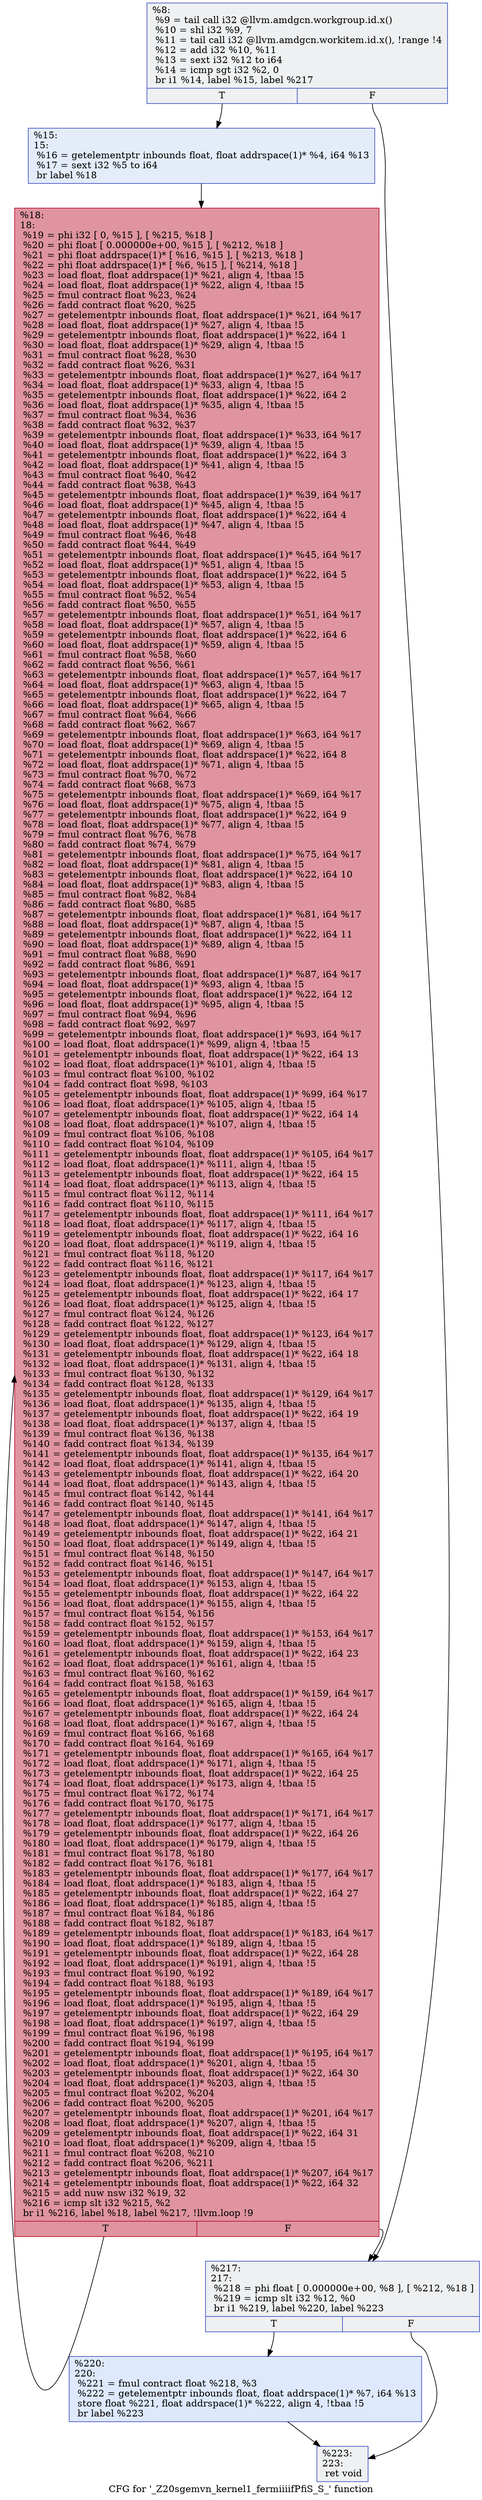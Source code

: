 digraph "CFG for '_Z20sgemvn_kernel1_fermiiiifPfiS_S_' function" {
	label="CFG for '_Z20sgemvn_kernel1_fermiiiifPfiS_S_' function";

	Node0x4a79d90 [shape=record,color="#3d50c3ff", style=filled, fillcolor="#d9dce170",label="{%8:\l  %9 = tail call i32 @llvm.amdgcn.workgroup.id.x()\l  %10 = shl i32 %9, 7\l  %11 = tail call i32 @llvm.amdgcn.workitem.id.x(), !range !4\l  %12 = add i32 %10, %11\l  %13 = sext i32 %12 to i64\l  %14 = icmp sgt i32 %2, 0\l  br i1 %14, label %15, label %217\l|{<s0>T|<s1>F}}"];
	Node0x4a79d90:s0 -> Node0x4a7b5e0;
	Node0x4a79d90:s1 -> Node0x4a7b670;
	Node0x4a7b5e0 [shape=record,color="#3d50c3ff", style=filled, fillcolor="#c1d4f470",label="{%15:\l15:                                               \l  %16 = getelementptr inbounds float, float addrspace(1)* %4, i64 %13\l  %17 = sext i32 %5 to i64\l  br label %18\l}"];
	Node0x4a7b5e0 -> Node0x4a7b960;
	Node0x4a7b960 [shape=record,color="#b70d28ff", style=filled, fillcolor="#b70d2870",label="{%18:\l18:                                               \l  %19 = phi i32 [ 0, %15 ], [ %215, %18 ]\l  %20 = phi float [ 0.000000e+00, %15 ], [ %212, %18 ]\l  %21 = phi float addrspace(1)* [ %16, %15 ], [ %213, %18 ]\l  %22 = phi float addrspace(1)* [ %6, %15 ], [ %214, %18 ]\l  %23 = load float, float addrspace(1)* %21, align 4, !tbaa !5\l  %24 = load float, float addrspace(1)* %22, align 4, !tbaa !5\l  %25 = fmul contract float %23, %24\l  %26 = fadd contract float %20, %25\l  %27 = getelementptr inbounds float, float addrspace(1)* %21, i64 %17\l  %28 = load float, float addrspace(1)* %27, align 4, !tbaa !5\l  %29 = getelementptr inbounds float, float addrspace(1)* %22, i64 1\l  %30 = load float, float addrspace(1)* %29, align 4, !tbaa !5\l  %31 = fmul contract float %28, %30\l  %32 = fadd contract float %26, %31\l  %33 = getelementptr inbounds float, float addrspace(1)* %27, i64 %17\l  %34 = load float, float addrspace(1)* %33, align 4, !tbaa !5\l  %35 = getelementptr inbounds float, float addrspace(1)* %22, i64 2\l  %36 = load float, float addrspace(1)* %35, align 4, !tbaa !5\l  %37 = fmul contract float %34, %36\l  %38 = fadd contract float %32, %37\l  %39 = getelementptr inbounds float, float addrspace(1)* %33, i64 %17\l  %40 = load float, float addrspace(1)* %39, align 4, !tbaa !5\l  %41 = getelementptr inbounds float, float addrspace(1)* %22, i64 3\l  %42 = load float, float addrspace(1)* %41, align 4, !tbaa !5\l  %43 = fmul contract float %40, %42\l  %44 = fadd contract float %38, %43\l  %45 = getelementptr inbounds float, float addrspace(1)* %39, i64 %17\l  %46 = load float, float addrspace(1)* %45, align 4, !tbaa !5\l  %47 = getelementptr inbounds float, float addrspace(1)* %22, i64 4\l  %48 = load float, float addrspace(1)* %47, align 4, !tbaa !5\l  %49 = fmul contract float %46, %48\l  %50 = fadd contract float %44, %49\l  %51 = getelementptr inbounds float, float addrspace(1)* %45, i64 %17\l  %52 = load float, float addrspace(1)* %51, align 4, !tbaa !5\l  %53 = getelementptr inbounds float, float addrspace(1)* %22, i64 5\l  %54 = load float, float addrspace(1)* %53, align 4, !tbaa !5\l  %55 = fmul contract float %52, %54\l  %56 = fadd contract float %50, %55\l  %57 = getelementptr inbounds float, float addrspace(1)* %51, i64 %17\l  %58 = load float, float addrspace(1)* %57, align 4, !tbaa !5\l  %59 = getelementptr inbounds float, float addrspace(1)* %22, i64 6\l  %60 = load float, float addrspace(1)* %59, align 4, !tbaa !5\l  %61 = fmul contract float %58, %60\l  %62 = fadd contract float %56, %61\l  %63 = getelementptr inbounds float, float addrspace(1)* %57, i64 %17\l  %64 = load float, float addrspace(1)* %63, align 4, !tbaa !5\l  %65 = getelementptr inbounds float, float addrspace(1)* %22, i64 7\l  %66 = load float, float addrspace(1)* %65, align 4, !tbaa !5\l  %67 = fmul contract float %64, %66\l  %68 = fadd contract float %62, %67\l  %69 = getelementptr inbounds float, float addrspace(1)* %63, i64 %17\l  %70 = load float, float addrspace(1)* %69, align 4, !tbaa !5\l  %71 = getelementptr inbounds float, float addrspace(1)* %22, i64 8\l  %72 = load float, float addrspace(1)* %71, align 4, !tbaa !5\l  %73 = fmul contract float %70, %72\l  %74 = fadd contract float %68, %73\l  %75 = getelementptr inbounds float, float addrspace(1)* %69, i64 %17\l  %76 = load float, float addrspace(1)* %75, align 4, !tbaa !5\l  %77 = getelementptr inbounds float, float addrspace(1)* %22, i64 9\l  %78 = load float, float addrspace(1)* %77, align 4, !tbaa !5\l  %79 = fmul contract float %76, %78\l  %80 = fadd contract float %74, %79\l  %81 = getelementptr inbounds float, float addrspace(1)* %75, i64 %17\l  %82 = load float, float addrspace(1)* %81, align 4, !tbaa !5\l  %83 = getelementptr inbounds float, float addrspace(1)* %22, i64 10\l  %84 = load float, float addrspace(1)* %83, align 4, !tbaa !5\l  %85 = fmul contract float %82, %84\l  %86 = fadd contract float %80, %85\l  %87 = getelementptr inbounds float, float addrspace(1)* %81, i64 %17\l  %88 = load float, float addrspace(1)* %87, align 4, !tbaa !5\l  %89 = getelementptr inbounds float, float addrspace(1)* %22, i64 11\l  %90 = load float, float addrspace(1)* %89, align 4, !tbaa !5\l  %91 = fmul contract float %88, %90\l  %92 = fadd contract float %86, %91\l  %93 = getelementptr inbounds float, float addrspace(1)* %87, i64 %17\l  %94 = load float, float addrspace(1)* %93, align 4, !tbaa !5\l  %95 = getelementptr inbounds float, float addrspace(1)* %22, i64 12\l  %96 = load float, float addrspace(1)* %95, align 4, !tbaa !5\l  %97 = fmul contract float %94, %96\l  %98 = fadd contract float %92, %97\l  %99 = getelementptr inbounds float, float addrspace(1)* %93, i64 %17\l  %100 = load float, float addrspace(1)* %99, align 4, !tbaa !5\l  %101 = getelementptr inbounds float, float addrspace(1)* %22, i64 13\l  %102 = load float, float addrspace(1)* %101, align 4, !tbaa !5\l  %103 = fmul contract float %100, %102\l  %104 = fadd contract float %98, %103\l  %105 = getelementptr inbounds float, float addrspace(1)* %99, i64 %17\l  %106 = load float, float addrspace(1)* %105, align 4, !tbaa !5\l  %107 = getelementptr inbounds float, float addrspace(1)* %22, i64 14\l  %108 = load float, float addrspace(1)* %107, align 4, !tbaa !5\l  %109 = fmul contract float %106, %108\l  %110 = fadd contract float %104, %109\l  %111 = getelementptr inbounds float, float addrspace(1)* %105, i64 %17\l  %112 = load float, float addrspace(1)* %111, align 4, !tbaa !5\l  %113 = getelementptr inbounds float, float addrspace(1)* %22, i64 15\l  %114 = load float, float addrspace(1)* %113, align 4, !tbaa !5\l  %115 = fmul contract float %112, %114\l  %116 = fadd contract float %110, %115\l  %117 = getelementptr inbounds float, float addrspace(1)* %111, i64 %17\l  %118 = load float, float addrspace(1)* %117, align 4, !tbaa !5\l  %119 = getelementptr inbounds float, float addrspace(1)* %22, i64 16\l  %120 = load float, float addrspace(1)* %119, align 4, !tbaa !5\l  %121 = fmul contract float %118, %120\l  %122 = fadd contract float %116, %121\l  %123 = getelementptr inbounds float, float addrspace(1)* %117, i64 %17\l  %124 = load float, float addrspace(1)* %123, align 4, !tbaa !5\l  %125 = getelementptr inbounds float, float addrspace(1)* %22, i64 17\l  %126 = load float, float addrspace(1)* %125, align 4, !tbaa !5\l  %127 = fmul contract float %124, %126\l  %128 = fadd contract float %122, %127\l  %129 = getelementptr inbounds float, float addrspace(1)* %123, i64 %17\l  %130 = load float, float addrspace(1)* %129, align 4, !tbaa !5\l  %131 = getelementptr inbounds float, float addrspace(1)* %22, i64 18\l  %132 = load float, float addrspace(1)* %131, align 4, !tbaa !5\l  %133 = fmul contract float %130, %132\l  %134 = fadd contract float %128, %133\l  %135 = getelementptr inbounds float, float addrspace(1)* %129, i64 %17\l  %136 = load float, float addrspace(1)* %135, align 4, !tbaa !5\l  %137 = getelementptr inbounds float, float addrspace(1)* %22, i64 19\l  %138 = load float, float addrspace(1)* %137, align 4, !tbaa !5\l  %139 = fmul contract float %136, %138\l  %140 = fadd contract float %134, %139\l  %141 = getelementptr inbounds float, float addrspace(1)* %135, i64 %17\l  %142 = load float, float addrspace(1)* %141, align 4, !tbaa !5\l  %143 = getelementptr inbounds float, float addrspace(1)* %22, i64 20\l  %144 = load float, float addrspace(1)* %143, align 4, !tbaa !5\l  %145 = fmul contract float %142, %144\l  %146 = fadd contract float %140, %145\l  %147 = getelementptr inbounds float, float addrspace(1)* %141, i64 %17\l  %148 = load float, float addrspace(1)* %147, align 4, !tbaa !5\l  %149 = getelementptr inbounds float, float addrspace(1)* %22, i64 21\l  %150 = load float, float addrspace(1)* %149, align 4, !tbaa !5\l  %151 = fmul contract float %148, %150\l  %152 = fadd contract float %146, %151\l  %153 = getelementptr inbounds float, float addrspace(1)* %147, i64 %17\l  %154 = load float, float addrspace(1)* %153, align 4, !tbaa !5\l  %155 = getelementptr inbounds float, float addrspace(1)* %22, i64 22\l  %156 = load float, float addrspace(1)* %155, align 4, !tbaa !5\l  %157 = fmul contract float %154, %156\l  %158 = fadd contract float %152, %157\l  %159 = getelementptr inbounds float, float addrspace(1)* %153, i64 %17\l  %160 = load float, float addrspace(1)* %159, align 4, !tbaa !5\l  %161 = getelementptr inbounds float, float addrspace(1)* %22, i64 23\l  %162 = load float, float addrspace(1)* %161, align 4, !tbaa !5\l  %163 = fmul contract float %160, %162\l  %164 = fadd contract float %158, %163\l  %165 = getelementptr inbounds float, float addrspace(1)* %159, i64 %17\l  %166 = load float, float addrspace(1)* %165, align 4, !tbaa !5\l  %167 = getelementptr inbounds float, float addrspace(1)* %22, i64 24\l  %168 = load float, float addrspace(1)* %167, align 4, !tbaa !5\l  %169 = fmul contract float %166, %168\l  %170 = fadd contract float %164, %169\l  %171 = getelementptr inbounds float, float addrspace(1)* %165, i64 %17\l  %172 = load float, float addrspace(1)* %171, align 4, !tbaa !5\l  %173 = getelementptr inbounds float, float addrspace(1)* %22, i64 25\l  %174 = load float, float addrspace(1)* %173, align 4, !tbaa !5\l  %175 = fmul contract float %172, %174\l  %176 = fadd contract float %170, %175\l  %177 = getelementptr inbounds float, float addrspace(1)* %171, i64 %17\l  %178 = load float, float addrspace(1)* %177, align 4, !tbaa !5\l  %179 = getelementptr inbounds float, float addrspace(1)* %22, i64 26\l  %180 = load float, float addrspace(1)* %179, align 4, !tbaa !5\l  %181 = fmul contract float %178, %180\l  %182 = fadd contract float %176, %181\l  %183 = getelementptr inbounds float, float addrspace(1)* %177, i64 %17\l  %184 = load float, float addrspace(1)* %183, align 4, !tbaa !5\l  %185 = getelementptr inbounds float, float addrspace(1)* %22, i64 27\l  %186 = load float, float addrspace(1)* %185, align 4, !tbaa !5\l  %187 = fmul contract float %184, %186\l  %188 = fadd contract float %182, %187\l  %189 = getelementptr inbounds float, float addrspace(1)* %183, i64 %17\l  %190 = load float, float addrspace(1)* %189, align 4, !tbaa !5\l  %191 = getelementptr inbounds float, float addrspace(1)* %22, i64 28\l  %192 = load float, float addrspace(1)* %191, align 4, !tbaa !5\l  %193 = fmul contract float %190, %192\l  %194 = fadd contract float %188, %193\l  %195 = getelementptr inbounds float, float addrspace(1)* %189, i64 %17\l  %196 = load float, float addrspace(1)* %195, align 4, !tbaa !5\l  %197 = getelementptr inbounds float, float addrspace(1)* %22, i64 29\l  %198 = load float, float addrspace(1)* %197, align 4, !tbaa !5\l  %199 = fmul contract float %196, %198\l  %200 = fadd contract float %194, %199\l  %201 = getelementptr inbounds float, float addrspace(1)* %195, i64 %17\l  %202 = load float, float addrspace(1)* %201, align 4, !tbaa !5\l  %203 = getelementptr inbounds float, float addrspace(1)* %22, i64 30\l  %204 = load float, float addrspace(1)* %203, align 4, !tbaa !5\l  %205 = fmul contract float %202, %204\l  %206 = fadd contract float %200, %205\l  %207 = getelementptr inbounds float, float addrspace(1)* %201, i64 %17\l  %208 = load float, float addrspace(1)* %207, align 4, !tbaa !5\l  %209 = getelementptr inbounds float, float addrspace(1)* %22, i64 31\l  %210 = load float, float addrspace(1)* %209, align 4, !tbaa !5\l  %211 = fmul contract float %208, %210\l  %212 = fadd contract float %206, %211\l  %213 = getelementptr inbounds float, float addrspace(1)* %207, i64 %17\l  %214 = getelementptr inbounds float, float addrspace(1)* %22, i64 32\l  %215 = add nuw nsw i32 %19, 32\l  %216 = icmp slt i32 %215, %2\l  br i1 %216, label %18, label %217, !llvm.loop !9\l|{<s0>T|<s1>F}}"];
	Node0x4a7b960:s0 -> Node0x4a7b960;
	Node0x4a7b960:s1 -> Node0x4a7b670;
	Node0x4a7b670 [shape=record,color="#3d50c3ff", style=filled, fillcolor="#d9dce170",label="{%217:\l217:                                              \l  %218 = phi float [ 0.000000e+00, %8 ], [ %212, %18 ]\l  %219 = icmp slt i32 %12, %0\l  br i1 %219, label %220, label %223\l|{<s0>T|<s1>F}}"];
	Node0x4a7b670:s0 -> Node0x4a85930;
	Node0x4a7b670:s1 -> Node0x4a85980;
	Node0x4a85930 [shape=record,color="#3d50c3ff", style=filled, fillcolor="#b5cdfa70",label="{%220:\l220:                                              \l  %221 = fmul contract float %218, %3\l  %222 = getelementptr inbounds float, float addrspace(1)* %7, i64 %13\l  store float %221, float addrspace(1)* %222, align 4, !tbaa !5\l  br label %223\l}"];
	Node0x4a85930 -> Node0x4a85980;
	Node0x4a85980 [shape=record,color="#3d50c3ff", style=filled, fillcolor="#d9dce170",label="{%223:\l223:                                              \l  ret void\l}"];
}
